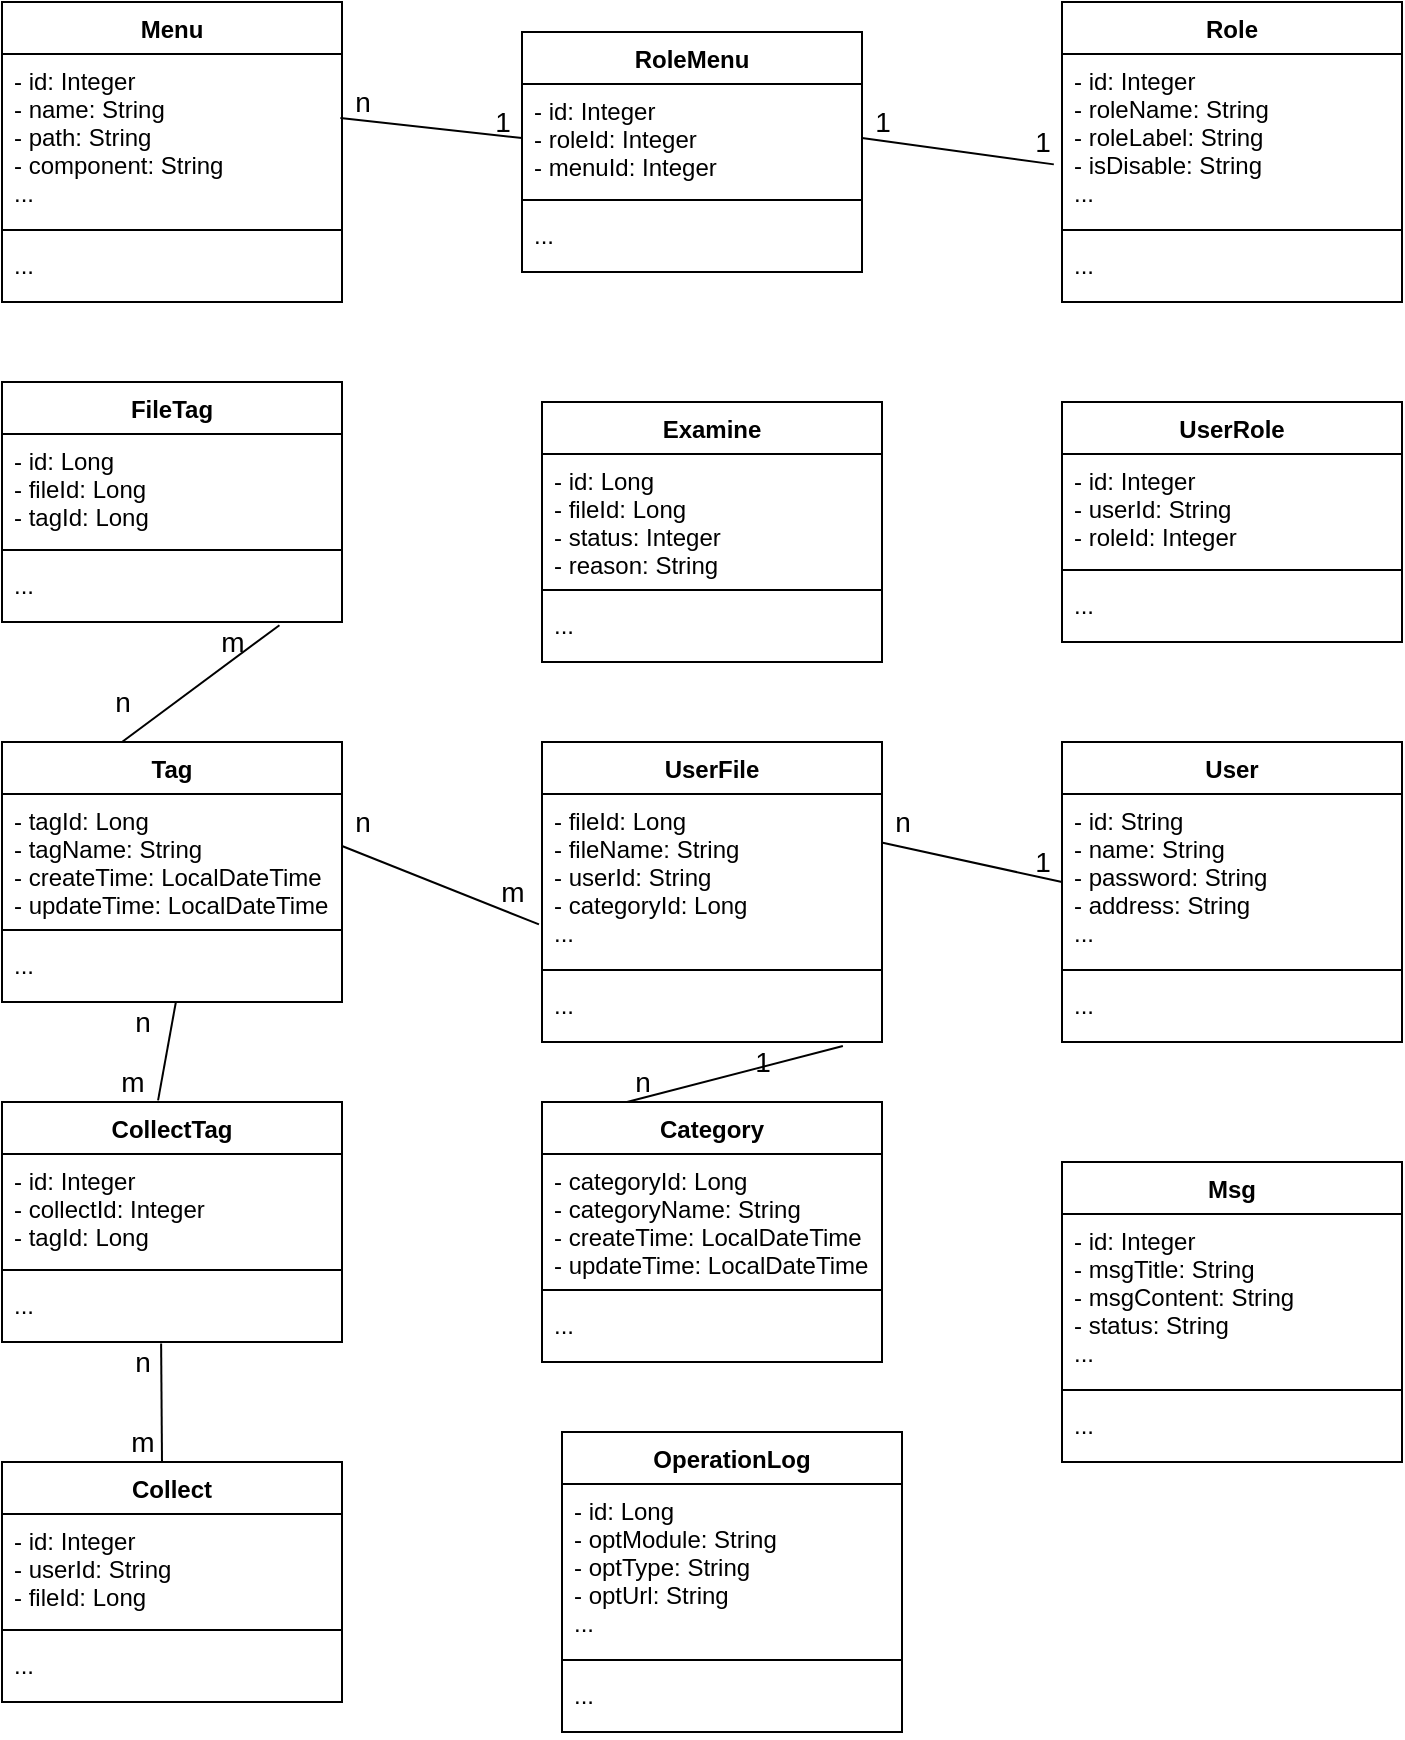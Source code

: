 <mxfile version="18.1.1" type="github"><diagram id="7J8_rpUxDpDkpECquxdV" name="Page-1"><mxGraphModel dx="1278" dy="-584" grid="1" gridSize="10" guides="1" tooltips="1" connect="1" arrows="1" fold="1" page="1" pageScale="1" pageWidth="827" pageHeight="1169" math="0" shadow="0"><root><mxCell id="0"/><mxCell id="1" parent="0"/><mxCell id="oEoSu49mlyq_Wc_t1wPt-17" value="Category" style="swimlane;fontStyle=1;align=center;verticalAlign=top;childLayout=stackLayout;horizontal=1;startSize=26;horizontalStack=0;resizeParent=1;resizeParentMax=0;resizeLast=0;collapsible=1;marginBottom=0;" vertex="1" parent="1"><mxGeometry x="370" y="1730" width="170" height="130" as="geometry"/></mxCell><mxCell id="oEoSu49mlyq_Wc_t1wPt-18" value="- categoryId: Long&#10;- categoryName: String&#10;- createTime: LocalDateTime&#10;- updateTime: LocalDateTime" style="text;strokeColor=none;fillColor=none;align=left;verticalAlign=top;spacingLeft=4;spacingRight=4;overflow=hidden;rotatable=0;points=[[0,0.5],[1,0.5]];portConstraint=eastwest;" vertex="1" parent="oEoSu49mlyq_Wc_t1wPt-17"><mxGeometry y="26" width="170" height="64" as="geometry"/></mxCell><mxCell id="oEoSu49mlyq_Wc_t1wPt-19" value="" style="line;strokeWidth=1;fillColor=none;align=left;verticalAlign=middle;spacingTop=-1;spacingLeft=3;spacingRight=3;rotatable=0;labelPosition=right;points=[];portConstraint=eastwest;" vertex="1" parent="oEoSu49mlyq_Wc_t1wPt-17"><mxGeometry y="90" width="170" height="8" as="geometry"/></mxCell><mxCell id="oEoSu49mlyq_Wc_t1wPt-20" value="..." style="text;strokeColor=none;fillColor=none;align=left;verticalAlign=top;spacingLeft=4;spacingRight=4;overflow=hidden;rotatable=0;points=[[0,0.5],[1,0.5]];portConstraint=eastwest;" vertex="1" parent="oEoSu49mlyq_Wc_t1wPt-17"><mxGeometry y="98" width="170" height="32" as="geometry"/></mxCell><mxCell id="oEoSu49mlyq_Wc_t1wPt-21" value="Collect" style="swimlane;fontStyle=1;align=center;verticalAlign=top;childLayout=stackLayout;horizontal=1;startSize=26;horizontalStack=0;resizeParent=1;resizeParentMax=0;resizeLast=0;collapsible=1;marginBottom=0;" vertex="1" parent="1"><mxGeometry x="100" y="1910" width="170" height="120" as="geometry"/></mxCell><mxCell id="oEoSu49mlyq_Wc_t1wPt-22" value="- id: Integer&#10;- userId: String&#10;- fileId: Long" style="text;strokeColor=none;fillColor=none;align=left;verticalAlign=top;spacingLeft=4;spacingRight=4;overflow=hidden;rotatable=0;points=[[0,0.5],[1,0.5]];portConstraint=eastwest;" vertex="1" parent="oEoSu49mlyq_Wc_t1wPt-21"><mxGeometry y="26" width="170" height="54" as="geometry"/></mxCell><mxCell id="oEoSu49mlyq_Wc_t1wPt-23" value="" style="line;strokeWidth=1;fillColor=none;align=left;verticalAlign=middle;spacingTop=-1;spacingLeft=3;spacingRight=3;rotatable=0;labelPosition=right;points=[];portConstraint=eastwest;" vertex="1" parent="oEoSu49mlyq_Wc_t1wPt-21"><mxGeometry y="80" width="170" height="8" as="geometry"/></mxCell><mxCell id="oEoSu49mlyq_Wc_t1wPt-24" value="..." style="text;strokeColor=none;fillColor=none;align=left;verticalAlign=top;spacingLeft=4;spacingRight=4;overflow=hidden;rotatable=0;points=[[0,0.5],[1,0.5]];portConstraint=eastwest;" vertex="1" parent="oEoSu49mlyq_Wc_t1wPt-21"><mxGeometry y="88" width="170" height="32" as="geometry"/></mxCell><mxCell id="oEoSu49mlyq_Wc_t1wPt-25" value="CollectTag" style="swimlane;fontStyle=1;align=center;verticalAlign=top;childLayout=stackLayout;horizontal=1;startSize=26;horizontalStack=0;resizeParent=1;resizeParentMax=0;resizeLast=0;collapsible=1;marginBottom=0;" vertex="1" parent="1"><mxGeometry x="100" y="1730" width="170" height="120" as="geometry"/></mxCell><mxCell id="oEoSu49mlyq_Wc_t1wPt-26" value="- id: Integer&#10;- collectId: Integer&#10;- tagId: Long" style="text;strokeColor=none;fillColor=none;align=left;verticalAlign=top;spacingLeft=4;spacingRight=4;overflow=hidden;rotatable=0;points=[[0,0.5],[1,0.5]];portConstraint=eastwest;" vertex="1" parent="oEoSu49mlyq_Wc_t1wPt-25"><mxGeometry y="26" width="170" height="54" as="geometry"/></mxCell><mxCell id="oEoSu49mlyq_Wc_t1wPt-27" value="" style="line;strokeWidth=1;fillColor=none;align=left;verticalAlign=middle;spacingTop=-1;spacingLeft=3;spacingRight=3;rotatable=0;labelPosition=right;points=[];portConstraint=eastwest;" vertex="1" parent="oEoSu49mlyq_Wc_t1wPt-25"><mxGeometry y="80" width="170" height="8" as="geometry"/></mxCell><mxCell id="oEoSu49mlyq_Wc_t1wPt-28" value="..." style="text;strokeColor=none;fillColor=none;align=left;verticalAlign=top;spacingLeft=4;spacingRight=4;overflow=hidden;rotatable=0;points=[[0,0.5],[1,0.5]];portConstraint=eastwest;" vertex="1" parent="oEoSu49mlyq_Wc_t1wPt-25"><mxGeometry y="88" width="170" height="32" as="geometry"/></mxCell><mxCell id="oEoSu49mlyq_Wc_t1wPt-29" value="Examine" style="swimlane;fontStyle=1;align=center;verticalAlign=top;childLayout=stackLayout;horizontal=1;startSize=26;horizontalStack=0;resizeParent=1;resizeParentMax=0;resizeLast=0;collapsible=1;marginBottom=0;" vertex="1" parent="1"><mxGeometry x="370" y="1380" width="170" height="130" as="geometry"/></mxCell><mxCell id="oEoSu49mlyq_Wc_t1wPt-30" value="- id: Long&#10;- fileId: Long&#10;- status: Integer&#10;- reason: String" style="text;strokeColor=none;fillColor=none;align=left;verticalAlign=top;spacingLeft=4;spacingRight=4;overflow=hidden;rotatable=0;points=[[0,0.5],[1,0.5]];portConstraint=eastwest;" vertex="1" parent="oEoSu49mlyq_Wc_t1wPt-29"><mxGeometry y="26" width="170" height="64" as="geometry"/></mxCell><mxCell id="oEoSu49mlyq_Wc_t1wPt-31" value="" style="line;strokeWidth=1;fillColor=none;align=left;verticalAlign=middle;spacingTop=-1;spacingLeft=3;spacingRight=3;rotatable=0;labelPosition=right;points=[];portConstraint=eastwest;" vertex="1" parent="oEoSu49mlyq_Wc_t1wPt-29"><mxGeometry y="90" width="170" height="8" as="geometry"/></mxCell><mxCell id="oEoSu49mlyq_Wc_t1wPt-32" value="..." style="text;strokeColor=none;fillColor=none;align=left;verticalAlign=top;spacingLeft=4;spacingRight=4;overflow=hidden;rotatable=0;points=[[0,0.5],[1,0.5]];portConstraint=eastwest;" vertex="1" parent="oEoSu49mlyq_Wc_t1wPt-29"><mxGeometry y="98" width="170" height="32" as="geometry"/></mxCell><mxCell id="oEoSu49mlyq_Wc_t1wPt-33" value="FileTag" style="swimlane;fontStyle=1;align=center;verticalAlign=top;childLayout=stackLayout;horizontal=1;startSize=26;horizontalStack=0;resizeParent=1;resizeParentMax=0;resizeLast=0;collapsible=1;marginBottom=0;" vertex="1" parent="1"><mxGeometry x="100" y="1370" width="170" height="120" as="geometry"/></mxCell><mxCell id="oEoSu49mlyq_Wc_t1wPt-34" value="- id: Long&#10;- fileId: Long&#10;- tagId: Long" style="text;strokeColor=none;fillColor=none;align=left;verticalAlign=top;spacingLeft=4;spacingRight=4;overflow=hidden;rotatable=0;points=[[0,0.5],[1,0.5]];portConstraint=eastwest;" vertex="1" parent="oEoSu49mlyq_Wc_t1wPt-33"><mxGeometry y="26" width="170" height="54" as="geometry"/></mxCell><mxCell id="oEoSu49mlyq_Wc_t1wPt-35" value="" style="line;strokeWidth=1;fillColor=none;align=left;verticalAlign=middle;spacingTop=-1;spacingLeft=3;spacingRight=3;rotatable=0;labelPosition=right;points=[];portConstraint=eastwest;" vertex="1" parent="oEoSu49mlyq_Wc_t1wPt-33"><mxGeometry y="80" width="170" height="8" as="geometry"/></mxCell><mxCell id="oEoSu49mlyq_Wc_t1wPt-36" value="..." style="text;strokeColor=none;fillColor=none;align=left;verticalAlign=top;spacingLeft=4;spacingRight=4;overflow=hidden;rotatable=0;points=[[0,0.5],[1,0.5]];portConstraint=eastwest;" vertex="1" parent="oEoSu49mlyq_Wc_t1wPt-33"><mxGeometry y="88" width="170" height="32" as="geometry"/></mxCell><mxCell id="oEoSu49mlyq_Wc_t1wPt-37" value="Menu" style="swimlane;fontStyle=1;align=center;verticalAlign=top;childLayout=stackLayout;horizontal=1;startSize=26;horizontalStack=0;resizeParent=1;resizeParentMax=0;resizeLast=0;collapsible=1;marginBottom=0;" vertex="1" parent="1"><mxGeometry x="100" y="1180" width="170" height="150" as="geometry"/></mxCell><mxCell id="oEoSu49mlyq_Wc_t1wPt-38" value="- id: Integer&#10;- name: String&#10;- path: String&#10;- component: String&#10;..." style="text;strokeColor=none;fillColor=none;align=left;verticalAlign=top;spacingLeft=4;spacingRight=4;overflow=hidden;rotatable=0;points=[[0,0.5],[1,0.5]];portConstraint=eastwest;" vertex="1" parent="oEoSu49mlyq_Wc_t1wPt-37"><mxGeometry y="26" width="170" height="84" as="geometry"/></mxCell><mxCell id="oEoSu49mlyq_Wc_t1wPt-39" value="" style="line;strokeWidth=1;fillColor=none;align=left;verticalAlign=middle;spacingTop=-1;spacingLeft=3;spacingRight=3;rotatable=0;labelPosition=right;points=[];portConstraint=eastwest;" vertex="1" parent="oEoSu49mlyq_Wc_t1wPt-37"><mxGeometry y="110" width="170" height="8" as="geometry"/></mxCell><mxCell id="oEoSu49mlyq_Wc_t1wPt-40" value="..." style="text;strokeColor=none;fillColor=none;align=left;verticalAlign=top;spacingLeft=4;spacingRight=4;overflow=hidden;rotatable=0;points=[[0,0.5],[1,0.5]];portConstraint=eastwest;" vertex="1" parent="oEoSu49mlyq_Wc_t1wPt-37"><mxGeometry y="118" width="170" height="32" as="geometry"/></mxCell><mxCell id="oEoSu49mlyq_Wc_t1wPt-41" value="Msg" style="swimlane;fontStyle=1;align=center;verticalAlign=top;childLayout=stackLayout;horizontal=1;startSize=26;horizontalStack=0;resizeParent=1;resizeParentMax=0;resizeLast=0;collapsible=1;marginBottom=0;" vertex="1" parent="1"><mxGeometry x="630" y="1760" width="170" height="150" as="geometry"/></mxCell><mxCell id="oEoSu49mlyq_Wc_t1wPt-42" value="- id: Integer&#10;- msgTitle: String&#10;- msgContent: String&#10;- status: String&#10;..." style="text;strokeColor=none;fillColor=none;align=left;verticalAlign=top;spacingLeft=4;spacingRight=4;overflow=hidden;rotatable=0;points=[[0,0.5],[1,0.5]];portConstraint=eastwest;" vertex="1" parent="oEoSu49mlyq_Wc_t1wPt-41"><mxGeometry y="26" width="170" height="84" as="geometry"/></mxCell><mxCell id="oEoSu49mlyq_Wc_t1wPt-43" value="" style="line;strokeWidth=1;fillColor=none;align=left;verticalAlign=middle;spacingTop=-1;spacingLeft=3;spacingRight=3;rotatable=0;labelPosition=right;points=[];portConstraint=eastwest;" vertex="1" parent="oEoSu49mlyq_Wc_t1wPt-41"><mxGeometry y="110" width="170" height="8" as="geometry"/></mxCell><mxCell id="oEoSu49mlyq_Wc_t1wPt-44" value="..." style="text;strokeColor=none;fillColor=none;align=left;verticalAlign=top;spacingLeft=4;spacingRight=4;overflow=hidden;rotatable=0;points=[[0,0.5],[1,0.5]];portConstraint=eastwest;" vertex="1" parent="oEoSu49mlyq_Wc_t1wPt-41"><mxGeometry y="118" width="170" height="32" as="geometry"/></mxCell><mxCell id="oEoSu49mlyq_Wc_t1wPt-45" value="OperationLog" style="swimlane;fontStyle=1;align=center;verticalAlign=top;childLayout=stackLayout;horizontal=1;startSize=26;horizontalStack=0;resizeParent=1;resizeParentMax=0;resizeLast=0;collapsible=1;marginBottom=0;" vertex="1" parent="1"><mxGeometry x="380" y="1895" width="170" height="150" as="geometry"/></mxCell><mxCell id="oEoSu49mlyq_Wc_t1wPt-46" value="- id: Long&#10;- optModule: String&#10;- optType: String&#10;- optUrl: String&#10;..." style="text;strokeColor=none;fillColor=none;align=left;verticalAlign=top;spacingLeft=4;spacingRight=4;overflow=hidden;rotatable=0;points=[[0,0.5],[1,0.5]];portConstraint=eastwest;" vertex="1" parent="oEoSu49mlyq_Wc_t1wPt-45"><mxGeometry y="26" width="170" height="84" as="geometry"/></mxCell><mxCell id="oEoSu49mlyq_Wc_t1wPt-47" value="" style="line;strokeWidth=1;fillColor=none;align=left;verticalAlign=middle;spacingTop=-1;spacingLeft=3;spacingRight=3;rotatable=0;labelPosition=right;points=[];portConstraint=eastwest;" vertex="1" parent="oEoSu49mlyq_Wc_t1wPt-45"><mxGeometry y="110" width="170" height="8" as="geometry"/></mxCell><mxCell id="oEoSu49mlyq_Wc_t1wPt-48" value="..." style="text;strokeColor=none;fillColor=none;align=left;verticalAlign=top;spacingLeft=4;spacingRight=4;overflow=hidden;rotatable=0;points=[[0,0.5],[1,0.5]];portConstraint=eastwest;" vertex="1" parent="oEoSu49mlyq_Wc_t1wPt-45"><mxGeometry y="118" width="170" height="32" as="geometry"/></mxCell><mxCell id="oEoSu49mlyq_Wc_t1wPt-49" value="Role" style="swimlane;fontStyle=1;align=center;verticalAlign=top;childLayout=stackLayout;horizontal=1;startSize=26;horizontalStack=0;resizeParent=1;resizeParentMax=0;resizeLast=0;collapsible=1;marginBottom=0;" vertex="1" parent="1"><mxGeometry x="630" y="1180" width="170" height="150" as="geometry"/></mxCell><mxCell id="oEoSu49mlyq_Wc_t1wPt-50" value="- id: Integer&#10;- roleName: String&#10;- roleLabel: String&#10;- isDisable: String&#10;..." style="text;strokeColor=none;fillColor=none;align=left;verticalAlign=top;spacingLeft=4;spacingRight=4;overflow=hidden;rotatable=0;points=[[0,0.5],[1,0.5]];portConstraint=eastwest;" vertex="1" parent="oEoSu49mlyq_Wc_t1wPt-49"><mxGeometry y="26" width="170" height="84" as="geometry"/></mxCell><mxCell id="oEoSu49mlyq_Wc_t1wPt-51" value="" style="line;strokeWidth=1;fillColor=none;align=left;verticalAlign=middle;spacingTop=-1;spacingLeft=3;spacingRight=3;rotatable=0;labelPosition=right;points=[];portConstraint=eastwest;" vertex="1" parent="oEoSu49mlyq_Wc_t1wPt-49"><mxGeometry y="110" width="170" height="8" as="geometry"/></mxCell><mxCell id="oEoSu49mlyq_Wc_t1wPt-52" value="..." style="text;strokeColor=none;fillColor=none;align=left;verticalAlign=top;spacingLeft=4;spacingRight=4;overflow=hidden;rotatable=0;points=[[0,0.5],[1,0.5]];portConstraint=eastwest;" vertex="1" parent="oEoSu49mlyq_Wc_t1wPt-49"><mxGeometry y="118" width="170" height="32" as="geometry"/></mxCell><mxCell id="oEoSu49mlyq_Wc_t1wPt-53" value="RoleMenu" style="swimlane;fontStyle=1;align=center;verticalAlign=top;childLayout=stackLayout;horizontal=1;startSize=26;horizontalStack=0;resizeParent=1;resizeParentMax=0;resizeLast=0;collapsible=1;marginBottom=0;" vertex="1" parent="1"><mxGeometry x="360" y="1195" width="170" height="120" as="geometry"/></mxCell><mxCell id="oEoSu49mlyq_Wc_t1wPt-54" value="- id: Integer&#10;- roleId: Integer&#10;- menuId: Integer" style="text;strokeColor=none;fillColor=none;align=left;verticalAlign=top;spacingLeft=4;spacingRight=4;overflow=hidden;rotatable=0;points=[[0,0.5],[1,0.5]];portConstraint=eastwest;" vertex="1" parent="oEoSu49mlyq_Wc_t1wPt-53"><mxGeometry y="26" width="170" height="54" as="geometry"/></mxCell><mxCell id="oEoSu49mlyq_Wc_t1wPt-55" value="" style="line;strokeWidth=1;fillColor=none;align=left;verticalAlign=middle;spacingTop=-1;spacingLeft=3;spacingRight=3;rotatable=0;labelPosition=right;points=[];portConstraint=eastwest;" vertex="1" parent="oEoSu49mlyq_Wc_t1wPt-53"><mxGeometry y="80" width="170" height="8" as="geometry"/></mxCell><mxCell id="oEoSu49mlyq_Wc_t1wPt-56" value="..." style="text;strokeColor=none;fillColor=none;align=left;verticalAlign=top;spacingLeft=4;spacingRight=4;overflow=hidden;rotatable=0;points=[[0,0.5],[1,0.5]];portConstraint=eastwest;" vertex="1" parent="oEoSu49mlyq_Wc_t1wPt-53"><mxGeometry y="88" width="170" height="32" as="geometry"/></mxCell><mxCell id="oEoSu49mlyq_Wc_t1wPt-57" value="Tag" style="swimlane;fontStyle=1;align=center;verticalAlign=top;childLayout=stackLayout;horizontal=1;startSize=26;horizontalStack=0;resizeParent=1;resizeParentMax=0;resizeLast=0;collapsible=1;marginBottom=0;" vertex="1" parent="1"><mxGeometry x="100" y="1550" width="170" height="130" as="geometry"/></mxCell><mxCell id="oEoSu49mlyq_Wc_t1wPt-58" value="- tagId: Long&#10;- tagName: String&#10;- createTime: LocalDateTime&#10;- updateTime: LocalDateTime" style="text;strokeColor=none;fillColor=none;align=left;verticalAlign=top;spacingLeft=4;spacingRight=4;overflow=hidden;rotatable=0;points=[[0,0.5],[1,0.5]];portConstraint=eastwest;" vertex="1" parent="oEoSu49mlyq_Wc_t1wPt-57"><mxGeometry y="26" width="170" height="64" as="geometry"/></mxCell><mxCell id="oEoSu49mlyq_Wc_t1wPt-59" value="" style="line;strokeWidth=1;fillColor=none;align=left;verticalAlign=middle;spacingTop=-1;spacingLeft=3;spacingRight=3;rotatable=0;labelPosition=right;points=[];portConstraint=eastwest;" vertex="1" parent="oEoSu49mlyq_Wc_t1wPt-57"><mxGeometry y="90" width="170" height="8" as="geometry"/></mxCell><mxCell id="oEoSu49mlyq_Wc_t1wPt-60" value="..." style="text;strokeColor=none;fillColor=none;align=left;verticalAlign=top;spacingLeft=4;spacingRight=4;overflow=hidden;rotatable=0;points=[[0,0.5],[1,0.5]];portConstraint=eastwest;" vertex="1" parent="oEoSu49mlyq_Wc_t1wPt-57"><mxGeometry y="98" width="170" height="32" as="geometry"/></mxCell><mxCell id="oEoSu49mlyq_Wc_t1wPt-61" value="User" style="swimlane;fontStyle=1;align=center;verticalAlign=top;childLayout=stackLayout;horizontal=1;startSize=26;horizontalStack=0;resizeParent=1;resizeParentMax=0;resizeLast=0;collapsible=1;marginBottom=0;" vertex="1" parent="1"><mxGeometry x="630" y="1550" width="170" height="150" as="geometry"/></mxCell><mxCell id="oEoSu49mlyq_Wc_t1wPt-62" value="- id: String&#10;- name: String&#10;- password: String&#10;- address: String&#10;..." style="text;strokeColor=none;fillColor=none;align=left;verticalAlign=top;spacingLeft=4;spacingRight=4;overflow=hidden;rotatable=0;points=[[0,0.5],[1,0.5]];portConstraint=eastwest;" vertex="1" parent="oEoSu49mlyq_Wc_t1wPt-61"><mxGeometry y="26" width="170" height="84" as="geometry"/></mxCell><mxCell id="oEoSu49mlyq_Wc_t1wPt-63" value="" style="line;strokeWidth=1;fillColor=none;align=left;verticalAlign=middle;spacingTop=-1;spacingLeft=3;spacingRight=3;rotatable=0;labelPosition=right;points=[];portConstraint=eastwest;" vertex="1" parent="oEoSu49mlyq_Wc_t1wPt-61"><mxGeometry y="110" width="170" height="8" as="geometry"/></mxCell><mxCell id="oEoSu49mlyq_Wc_t1wPt-64" value="..." style="text;strokeColor=none;fillColor=none;align=left;verticalAlign=top;spacingLeft=4;spacingRight=4;overflow=hidden;rotatable=0;points=[[0,0.5],[1,0.5]];portConstraint=eastwest;" vertex="1" parent="oEoSu49mlyq_Wc_t1wPt-61"><mxGeometry y="118" width="170" height="32" as="geometry"/></mxCell><mxCell id="oEoSu49mlyq_Wc_t1wPt-65" value="UserFile" style="swimlane;fontStyle=1;align=center;verticalAlign=top;childLayout=stackLayout;horizontal=1;startSize=26;horizontalStack=0;resizeParent=1;resizeParentMax=0;resizeLast=0;collapsible=1;marginBottom=0;" vertex="1" parent="1"><mxGeometry x="370" y="1550" width="170" height="150" as="geometry"/></mxCell><mxCell id="oEoSu49mlyq_Wc_t1wPt-66" value="- fileId: Long&#10;- fileName: String&#10;- userId: String&#10;- categoryId: Long&#10;..." style="text;strokeColor=none;fillColor=none;align=left;verticalAlign=top;spacingLeft=4;spacingRight=4;overflow=hidden;rotatable=0;points=[[0,0.5],[1,0.5]];portConstraint=eastwest;" vertex="1" parent="oEoSu49mlyq_Wc_t1wPt-65"><mxGeometry y="26" width="170" height="84" as="geometry"/></mxCell><mxCell id="oEoSu49mlyq_Wc_t1wPt-67" value="" style="line;strokeWidth=1;fillColor=none;align=left;verticalAlign=middle;spacingTop=-1;spacingLeft=3;spacingRight=3;rotatable=0;labelPosition=right;points=[];portConstraint=eastwest;" vertex="1" parent="oEoSu49mlyq_Wc_t1wPt-65"><mxGeometry y="110" width="170" height="8" as="geometry"/></mxCell><mxCell id="oEoSu49mlyq_Wc_t1wPt-68" value="..." style="text;strokeColor=none;fillColor=none;align=left;verticalAlign=top;spacingLeft=4;spacingRight=4;overflow=hidden;rotatable=0;points=[[0,0.5],[1,0.5]];portConstraint=eastwest;" vertex="1" parent="oEoSu49mlyq_Wc_t1wPt-65"><mxGeometry y="118" width="170" height="32" as="geometry"/></mxCell><mxCell id="oEoSu49mlyq_Wc_t1wPt-69" value="UserRole" style="swimlane;fontStyle=1;align=center;verticalAlign=top;childLayout=stackLayout;horizontal=1;startSize=26;horizontalStack=0;resizeParent=1;resizeParentMax=0;resizeLast=0;collapsible=1;marginBottom=0;" vertex="1" parent="1"><mxGeometry x="630" y="1380" width="170" height="120" as="geometry"/></mxCell><mxCell id="oEoSu49mlyq_Wc_t1wPt-70" value="- id: Integer&#10;- userId: String&#10;- roleId: Integer" style="text;strokeColor=none;fillColor=none;align=left;verticalAlign=top;spacingLeft=4;spacingRight=4;overflow=hidden;rotatable=0;points=[[0,0.5],[1,0.5]];portConstraint=eastwest;" vertex="1" parent="oEoSu49mlyq_Wc_t1wPt-69"><mxGeometry y="26" width="170" height="54" as="geometry"/></mxCell><mxCell id="oEoSu49mlyq_Wc_t1wPt-71" value="" style="line;strokeWidth=1;fillColor=none;align=left;verticalAlign=middle;spacingTop=-1;spacingLeft=3;spacingRight=3;rotatable=0;labelPosition=right;points=[];portConstraint=eastwest;" vertex="1" parent="oEoSu49mlyq_Wc_t1wPt-69"><mxGeometry y="80" width="170" height="8" as="geometry"/></mxCell><mxCell id="oEoSu49mlyq_Wc_t1wPt-72" value="..." style="text;strokeColor=none;fillColor=none;align=left;verticalAlign=top;spacingLeft=4;spacingRight=4;overflow=hidden;rotatable=0;points=[[0,0.5],[1,0.5]];portConstraint=eastwest;" vertex="1" parent="oEoSu49mlyq_Wc_t1wPt-69"><mxGeometry y="88" width="170" height="32" as="geometry"/></mxCell><mxCell id="oEoSu49mlyq_Wc_t1wPt-77" value="" style="endArrow=none;html=1;rounded=0;exitX=1.002;exitY=0.29;exitDx=0;exitDy=0;exitPerimeter=0;" edge="1" parent="1" source="oEoSu49mlyq_Wc_t1wPt-66"><mxGeometry width="50" height="50" relative="1" as="geometry"><mxPoint x="580" y="1670" as="sourcePoint"/><mxPoint x="630" y="1620" as="targetPoint"/></mxGeometry></mxCell><mxCell id="oEoSu49mlyq_Wc_t1wPt-81" value="1" style="text;html=1;align=center;verticalAlign=middle;resizable=0;points=[];autosize=1;strokeColor=none;fillColor=none;fontSize=14;" vertex="1" parent="1"><mxGeometry x="610" y="1600" width="20" height="20" as="geometry"/></mxCell><mxCell id="oEoSu49mlyq_Wc_t1wPt-82" value="n" style="text;html=1;align=center;verticalAlign=middle;resizable=0;points=[];autosize=1;strokeColor=none;fillColor=none;fontSize=14;" vertex="1" parent="1"><mxGeometry x="540" y="1580" width="20" height="20" as="geometry"/></mxCell><mxCell id="oEoSu49mlyq_Wc_t1wPt-83" value="" style="endArrow=none;html=1;rounded=0;fontSize=14;entryX=-0.024;entryY=0.657;entryDx=0;entryDy=0;entryPerimeter=0;exitX=1;exitY=0.5;exitDx=0;exitDy=0;" edge="1" parent="1" source="oEoSu49mlyq_Wc_t1wPt-54" target="oEoSu49mlyq_Wc_t1wPt-50"><mxGeometry width="50" height="50" relative="1" as="geometry"><mxPoint x="560" y="1330" as="sourcePoint"/><mxPoint x="610" y="1280" as="targetPoint"/></mxGeometry></mxCell><mxCell id="oEoSu49mlyq_Wc_t1wPt-85" value="1" style="text;html=1;align=center;verticalAlign=middle;resizable=0;points=[];autosize=1;strokeColor=none;fillColor=none;fontSize=14;" vertex="1" parent="1"><mxGeometry x="610" y="1240" width="20" height="20" as="geometry"/></mxCell><mxCell id="oEoSu49mlyq_Wc_t1wPt-86" value="1" style="text;html=1;align=center;verticalAlign=middle;resizable=0;points=[];autosize=1;strokeColor=none;fillColor=none;fontSize=14;" vertex="1" parent="1"><mxGeometry x="530" y="1230" width="20" height="20" as="geometry"/></mxCell><mxCell id="oEoSu49mlyq_Wc_t1wPt-87" value="" style="endArrow=none;html=1;rounded=0;fontSize=14;entryX=0;entryY=0.5;entryDx=0;entryDy=0;exitX=-0.04;exitY=0.9;exitDx=0;exitDy=0;exitPerimeter=0;" edge="1" parent="1" source="oEoSu49mlyq_Wc_t1wPt-89" target="oEoSu49mlyq_Wc_t1wPt-54"><mxGeometry width="50" height="50" relative="1" as="geometry"><mxPoint x="290" y="1290" as="sourcePoint"/><mxPoint x="340" y="1240" as="targetPoint"/></mxGeometry></mxCell><mxCell id="oEoSu49mlyq_Wc_t1wPt-88" value="1" style="text;html=1;align=center;verticalAlign=middle;resizable=0;points=[];autosize=1;strokeColor=none;fillColor=none;fontSize=14;" vertex="1" parent="1"><mxGeometry x="340" y="1230" width="20" height="20" as="geometry"/></mxCell><mxCell id="oEoSu49mlyq_Wc_t1wPt-89" value="n" style="text;html=1;align=center;verticalAlign=middle;resizable=0;points=[];autosize=1;strokeColor=none;fillColor=none;fontSize=14;" vertex="1" parent="1"><mxGeometry x="270" y="1220" width="20" height="20" as="geometry"/></mxCell><mxCell id="oEoSu49mlyq_Wc_t1wPt-90" value="" style="endArrow=none;html=1;rounded=0;fontSize=14;entryX=-0.009;entryY=0.776;entryDx=0;entryDy=0;entryPerimeter=0;exitX=1;exitY=0.406;exitDx=0;exitDy=0;exitPerimeter=0;" edge="1" parent="1" source="oEoSu49mlyq_Wc_t1wPt-58" target="oEoSu49mlyq_Wc_t1wPt-66"><mxGeometry width="50" height="50" relative="1" as="geometry"><mxPoint x="290" y="1650" as="sourcePoint"/><mxPoint x="340" y="1600" as="targetPoint"/></mxGeometry></mxCell><mxCell id="oEoSu49mlyq_Wc_t1wPt-91" value="m" style="text;html=1;align=center;verticalAlign=middle;resizable=0;points=[];autosize=1;strokeColor=none;fillColor=none;fontSize=14;" vertex="1" parent="1"><mxGeometry x="340" y="1615" width="30" height="20" as="geometry"/></mxCell><mxCell id="oEoSu49mlyq_Wc_t1wPt-92" value="n" style="text;html=1;align=center;verticalAlign=middle;resizable=0;points=[];autosize=1;strokeColor=none;fillColor=none;fontSize=14;" vertex="1" parent="1"><mxGeometry x="270" y="1580" width="20" height="20" as="geometry"/></mxCell><mxCell id="oEoSu49mlyq_Wc_t1wPt-94" value="" style="endArrow=none;html=1;rounded=0;fontSize=14;entryX=0.511;entryY=1.012;entryDx=0;entryDy=0;entryPerimeter=0;exitX=0.459;exitY=-0.007;exitDx=0;exitDy=0;exitPerimeter=0;" edge="1" parent="1" source="oEoSu49mlyq_Wc_t1wPt-25" target="oEoSu49mlyq_Wc_t1wPt-60"><mxGeometry width="50" height="50" relative="1" as="geometry"><mxPoint x="150" y="1740" as="sourcePoint"/><mxPoint x="200" y="1690" as="targetPoint"/></mxGeometry></mxCell><mxCell id="oEoSu49mlyq_Wc_t1wPt-95" value="n" style="text;html=1;align=center;verticalAlign=middle;resizable=0;points=[];autosize=1;strokeColor=none;fillColor=none;fontSize=14;" vertex="1" parent="1"><mxGeometry x="160" y="1680" width="20" height="20" as="geometry"/></mxCell><mxCell id="oEoSu49mlyq_Wc_t1wPt-96" value="m" style="text;html=1;align=center;verticalAlign=middle;resizable=0;points=[];autosize=1;strokeColor=none;fillColor=none;fontSize=14;" vertex="1" parent="1"><mxGeometry x="150" y="1710" width="30" height="20" as="geometry"/></mxCell><mxCell id="oEoSu49mlyq_Wc_t1wPt-97" value="" style="endArrow=none;html=1;rounded=0;fontSize=14;entryX=0.468;entryY=1.025;entryDx=0;entryDy=0;entryPerimeter=0;" edge="1" parent="1" target="oEoSu49mlyq_Wc_t1wPt-28"><mxGeometry width="50" height="50" relative="1" as="geometry"><mxPoint x="180" y="1910" as="sourcePoint"/><mxPoint x="190" y="1860" as="targetPoint"/></mxGeometry></mxCell><mxCell id="oEoSu49mlyq_Wc_t1wPt-98" value="n&lt;br&gt;" style="text;html=1;align=center;verticalAlign=middle;resizable=0;points=[];autosize=1;strokeColor=none;fillColor=none;fontSize=14;" vertex="1" parent="1"><mxGeometry x="160" y="1850" width="20" height="20" as="geometry"/></mxCell><mxCell id="oEoSu49mlyq_Wc_t1wPt-99" value="m" style="text;html=1;align=center;verticalAlign=middle;resizable=0;points=[];autosize=1;strokeColor=none;fillColor=none;fontSize=14;" vertex="1" parent="1"><mxGeometry x="155" y="1890" width="30" height="20" as="geometry"/></mxCell><mxCell id="oEoSu49mlyq_Wc_t1wPt-101" value="" style="endArrow=none;html=1;rounded=0;fontSize=14;exitX=0.25;exitY=0;exitDx=0;exitDy=0;entryX=0.885;entryY=1.063;entryDx=0;entryDy=0;entryPerimeter=0;" edge="1" parent="1" source="oEoSu49mlyq_Wc_t1wPt-17" target="oEoSu49mlyq_Wc_t1wPt-68"><mxGeometry width="50" height="50" relative="1" as="geometry"><mxPoint x="460" y="1750" as="sourcePoint"/><mxPoint x="510" y="1700" as="targetPoint"/></mxGeometry></mxCell><mxCell id="oEoSu49mlyq_Wc_t1wPt-102" value="1" style="text;html=1;align=center;verticalAlign=middle;resizable=0;points=[];autosize=1;strokeColor=none;fillColor=none;fontSize=14;" vertex="1" parent="1"><mxGeometry x="470" y="1700" width="20" height="20" as="geometry"/></mxCell><mxCell id="oEoSu49mlyq_Wc_t1wPt-103" value="n" style="text;html=1;align=center;verticalAlign=middle;resizable=0;points=[];autosize=1;strokeColor=none;fillColor=none;fontSize=14;" vertex="1" parent="1"><mxGeometry x="410" y="1710" width="20" height="20" as="geometry"/></mxCell><mxCell id="oEoSu49mlyq_Wc_t1wPt-104" value="" style="endArrow=none;html=1;rounded=0;fontSize=14;entryX=0.816;entryY=1.05;entryDx=0;entryDy=0;entryPerimeter=0;" edge="1" parent="1" target="oEoSu49mlyq_Wc_t1wPt-36"><mxGeometry width="50" height="50" relative="1" as="geometry"><mxPoint x="160" y="1550" as="sourcePoint"/><mxPoint x="240" y="1500" as="targetPoint"/></mxGeometry></mxCell><mxCell id="oEoSu49mlyq_Wc_t1wPt-105" value="m" style="text;html=1;align=center;verticalAlign=middle;resizable=0;points=[];autosize=1;strokeColor=none;fillColor=none;fontSize=14;" vertex="1" parent="1"><mxGeometry x="200" y="1490" width="30" height="20" as="geometry"/></mxCell><mxCell id="oEoSu49mlyq_Wc_t1wPt-107" value="n" style="text;html=1;align=center;verticalAlign=middle;resizable=0;points=[];autosize=1;strokeColor=none;fillColor=none;fontSize=14;" vertex="1" parent="1"><mxGeometry x="150" y="1520" width="20" height="20" as="geometry"/></mxCell></root></mxGraphModel></diagram></mxfile>
